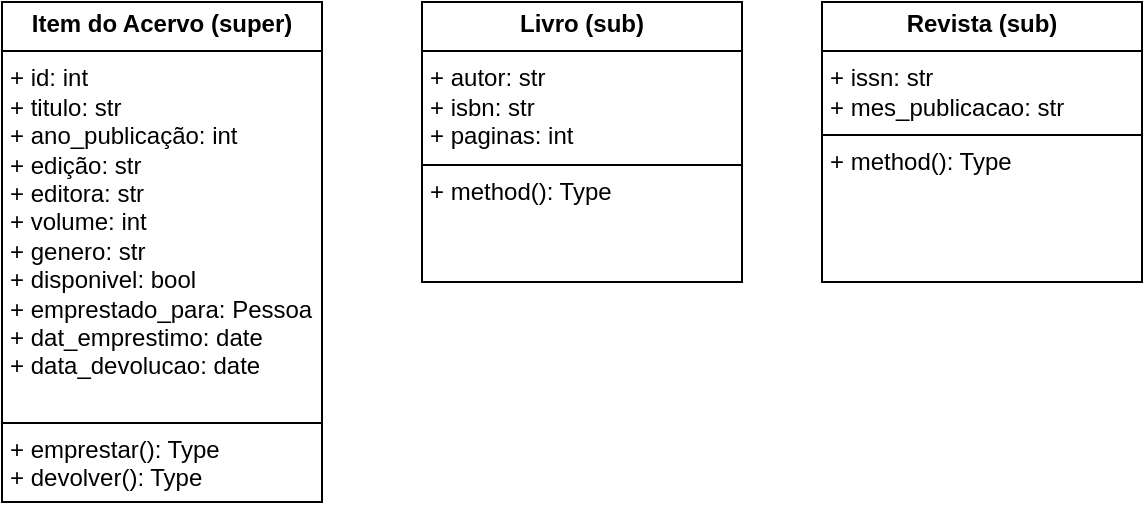 <mxfile version="28.0.9">
  <diagram name="Página-1" id="-Z7YC5cR67I6XEA5VCSx">
    <mxGraphModel dx="1426" dy="777" grid="1" gridSize="10" guides="1" tooltips="1" connect="1" arrows="1" fold="1" page="1" pageScale="1" pageWidth="827" pageHeight="1169" math="0" shadow="0">
      <root>
        <mxCell id="0" />
        <mxCell id="1" parent="0" />
        <mxCell id="38MDSOROG2q_hkAThT7U-5" value="&lt;p style=&quot;margin:0px;margin-top:4px;text-align:center;&quot;&gt;&lt;b&gt;Item do Acervo (super)&lt;/b&gt;&lt;/p&gt;&lt;hr size=&quot;1&quot; style=&quot;border-style:solid;&quot;&gt;&lt;p style=&quot;margin:0px;margin-left:4px;&quot;&gt;+ id: int&lt;/p&gt;&lt;p style=&quot;margin:0px;margin-left:4px;&quot;&gt;+ titulo: str&lt;/p&gt;&lt;p style=&quot;margin:0px;margin-left:4px;&quot;&gt;+ ano_publicação: int&lt;/p&gt;&lt;p style=&quot;margin:0px;margin-left:4px;&quot;&gt;+ edição: str&lt;/p&gt;&lt;p style=&quot;margin:0px;margin-left:4px;&quot;&gt;+ editora: str&lt;/p&gt;&lt;p style=&quot;margin:0px;margin-left:4px;&quot;&gt;+ volume: int&lt;/p&gt;&lt;p style=&quot;margin:0px;margin-left:4px;&quot;&gt;+ genero: str&lt;/p&gt;&lt;p style=&quot;margin:0px;margin-left:4px;&quot;&gt;+ disponivel: bool&lt;/p&gt;&lt;p style=&quot;margin:0px;margin-left:4px;&quot;&gt;+ emprestado_para: Pessoa&lt;/p&gt;&lt;p style=&quot;margin:0px;margin-left:4px;&quot;&gt;+ dat_emprestimo: date&lt;/p&gt;&lt;p style=&quot;margin:0px;margin-left:4px;&quot;&gt;+ data_devolucao: date&lt;/p&gt;&lt;p style=&quot;margin:0px;margin-left:4px;&quot;&gt;&lt;br&gt;&lt;/p&gt;&lt;hr size=&quot;1&quot; style=&quot;border-style:solid;&quot;&gt;&lt;p style=&quot;margin:0px;margin-left:4px;&quot;&gt;+ emprestar(): Type&lt;/p&gt;&lt;p style=&quot;margin:0px;margin-left:4px;&quot;&gt;+ devolver(): Type&lt;/p&gt;" style="verticalAlign=top;align=left;overflow=fill;html=1;whiteSpace=wrap;" vertex="1" parent="1">
          <mxGeometry x="30" y="40" width="160" height="250" as="geometry" />
        </mxCell>
        <mxCell id="38MDSOROG2q_hkAThT7U-6" value="&lt;p style=&quot;margin:0px;margin-top:4px;text-align:center;&quot;&gt;&lt;b&gt;Livro (sub)&lt;/b&gt;&lt;/p&gt;&lt;hr size=&quot;1&quot; style=&quot;border-style:solid;&quot;&gt;&lt;p style=&quot;margin:0px;margin-left:4px;&quot;&gt;+ autor: str&lt;/p&gt;&lt;p style=&quot;margin:0px;margin-left:4px;&quot;&gt;+ isbn: str&lt;/p&gt;&lt;p style=&quot;margin:0px;margin-left:4px;&quot;&gt;+ paginas: int&lt;br&gt;&lt;/p&gt;&lt;hr size=&quot;1&quot; style=&quot;border-style:solid;&quot;&gt;&lt;p style=&quot;margin:0px;margin-left:4px;&quot;&gt;+ method(): Type&lt;/p&gt;" style="verticalAlign=top;align=left;overflow=fill;html=1;whiteSpace=wrap;" vertex="1" parent="1">
          <mxGeometry x="240" y="40" width="160" height="140" as="geometry" />
        </mxCell>
        <mxCell id="38MDSOROG2q_hkAThT7U-7" value="&lt;p style=&quot;margin:0px;margin-top:4px;text-align:center;&quot;&gt;&lt;b&gt;Revista (sub)&lt;/b&gt;&lt;/p&gt;&lt;hr size=&quot;1&quot; style=&quot;border-style:solid;&quot;&gt;&lt;p style=&quot;margin:0px;margin-left:4px;&quot;&gt;+ issn: str&lt;/p&gt;&lt;p style=&quot;margin:0px;margin-left:4px;&quot;&gt;+&amp;nbsp;&lt;span style=&quot;background-color: transparent; color: light-dark(rgb(0, 0, 0), rgb(255, 255, 255));&quot;&gt;mes_publicacao: str&lt;/span&gt;&lt;/p&gt;&lt;hr size=&quot;1&quot; style=&quot;border-style:solid;&quot;&gt;&lt;p style=&quot;margin:0px;margin-left:4px;&quot;&gt;+ method(): Type&lt;/p&gt;" style="verticalAlign=top;align=left;overflow=fill;html=1;whiteSpace=wrap;" vertex="1" parent="1">
          <mxGeometry x="440" y="40" width="160" height="140" as="geometry" />
        </mxCell>
      </root>
    </mxGraphModel>
  </diagram>
</mxfile>
